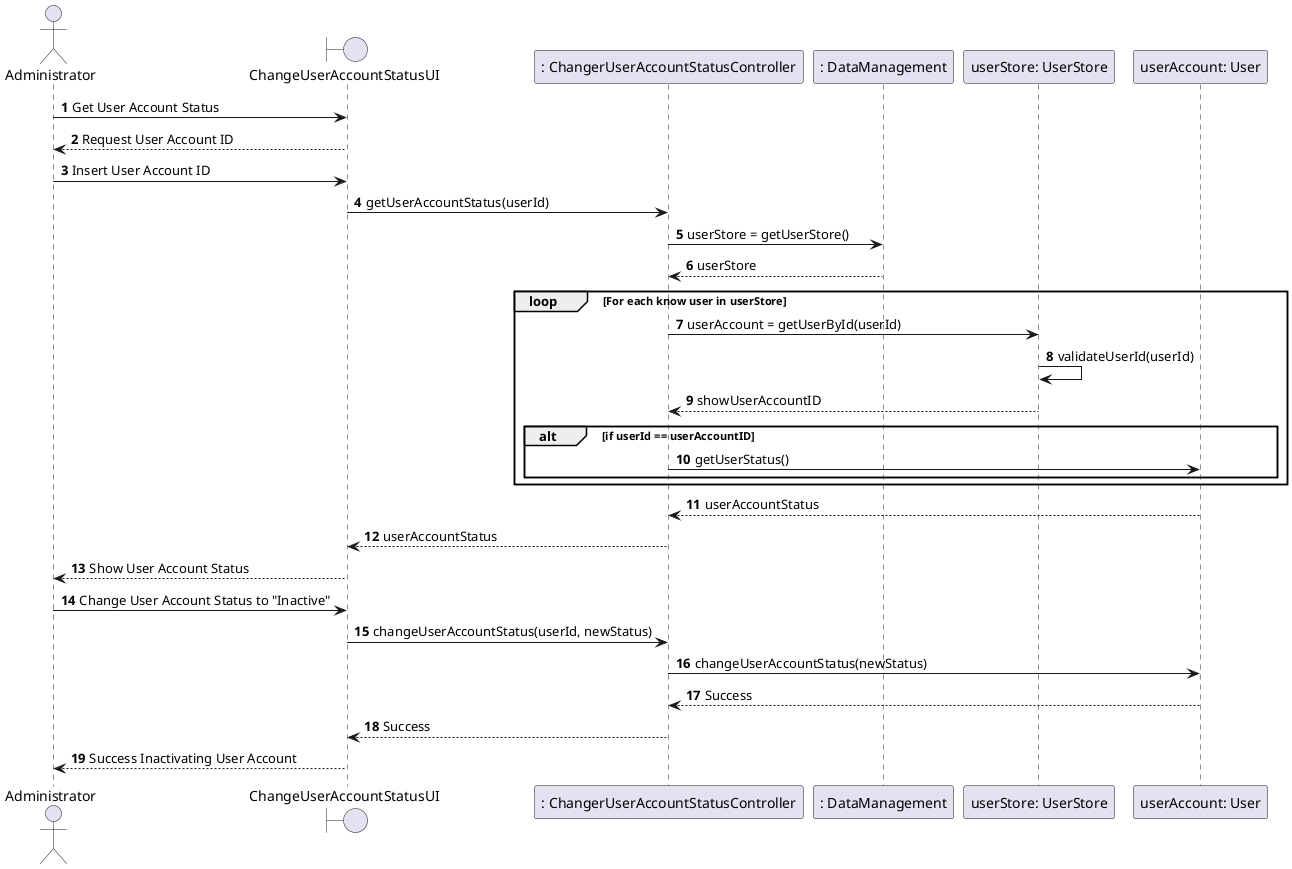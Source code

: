 @startuml
autonumber
actor Administrator
boundary ChangeUserAccountStatusUI
participant ": ChangerUserAccountStatusController" as controller
participant ": DataManagement"
participant "userStore: UserStore"
participant "userAccount: User"

Administrator -> ChangeUserAccountStatusUI : Get User Account Status
ChangeUserAccountStatusUI --> Administrator : Request User Account ID
Administrator -> ChangeUserAccountStatusUI : Insert User Account ID
ChangeUserAccountStatusUI -> controller : getUserAccountStatus(userId)
controller -> ": DataManagement" : userStore = getUserStore()
": DataManagement" --> controller : userStore

loop For each know user in userStore
	controller -> "userStore: UserStore" : userAccount = getUserById(userId)
	"userStore: UserStore" -> "userStore: UserStore" : validateUserId(userId)
	"userStore: UserStore" --> controller : showUserAccountID
	alt if userId == userAccountID
		controller -> "userAccount: User" : getUserStatus()
	end
end

"userAccount: User" --> controller : userAccountStatus
controller --> ChangeUserAccountStatusUI : userAccountStatus
ChangeUserAccountStatusUI --> Administrator : Show User Account Status
Administrator -> ChangeUserAccountStatusUI : Change User Account Status to "Inactive"

ChangeUserAccountStatusUI -> controller : changeUserAccountStatus(userId, newStatus)
controller -> "userAccount: User" : changeUserAccountStatus(newStatus)

"userAccount: User" --> controller : Success
controller --> ChangeUserAccountStatusUI : Success
ChangeUserAccountStatusUI --> Administrator : Success Inactivating User Account


@enduml